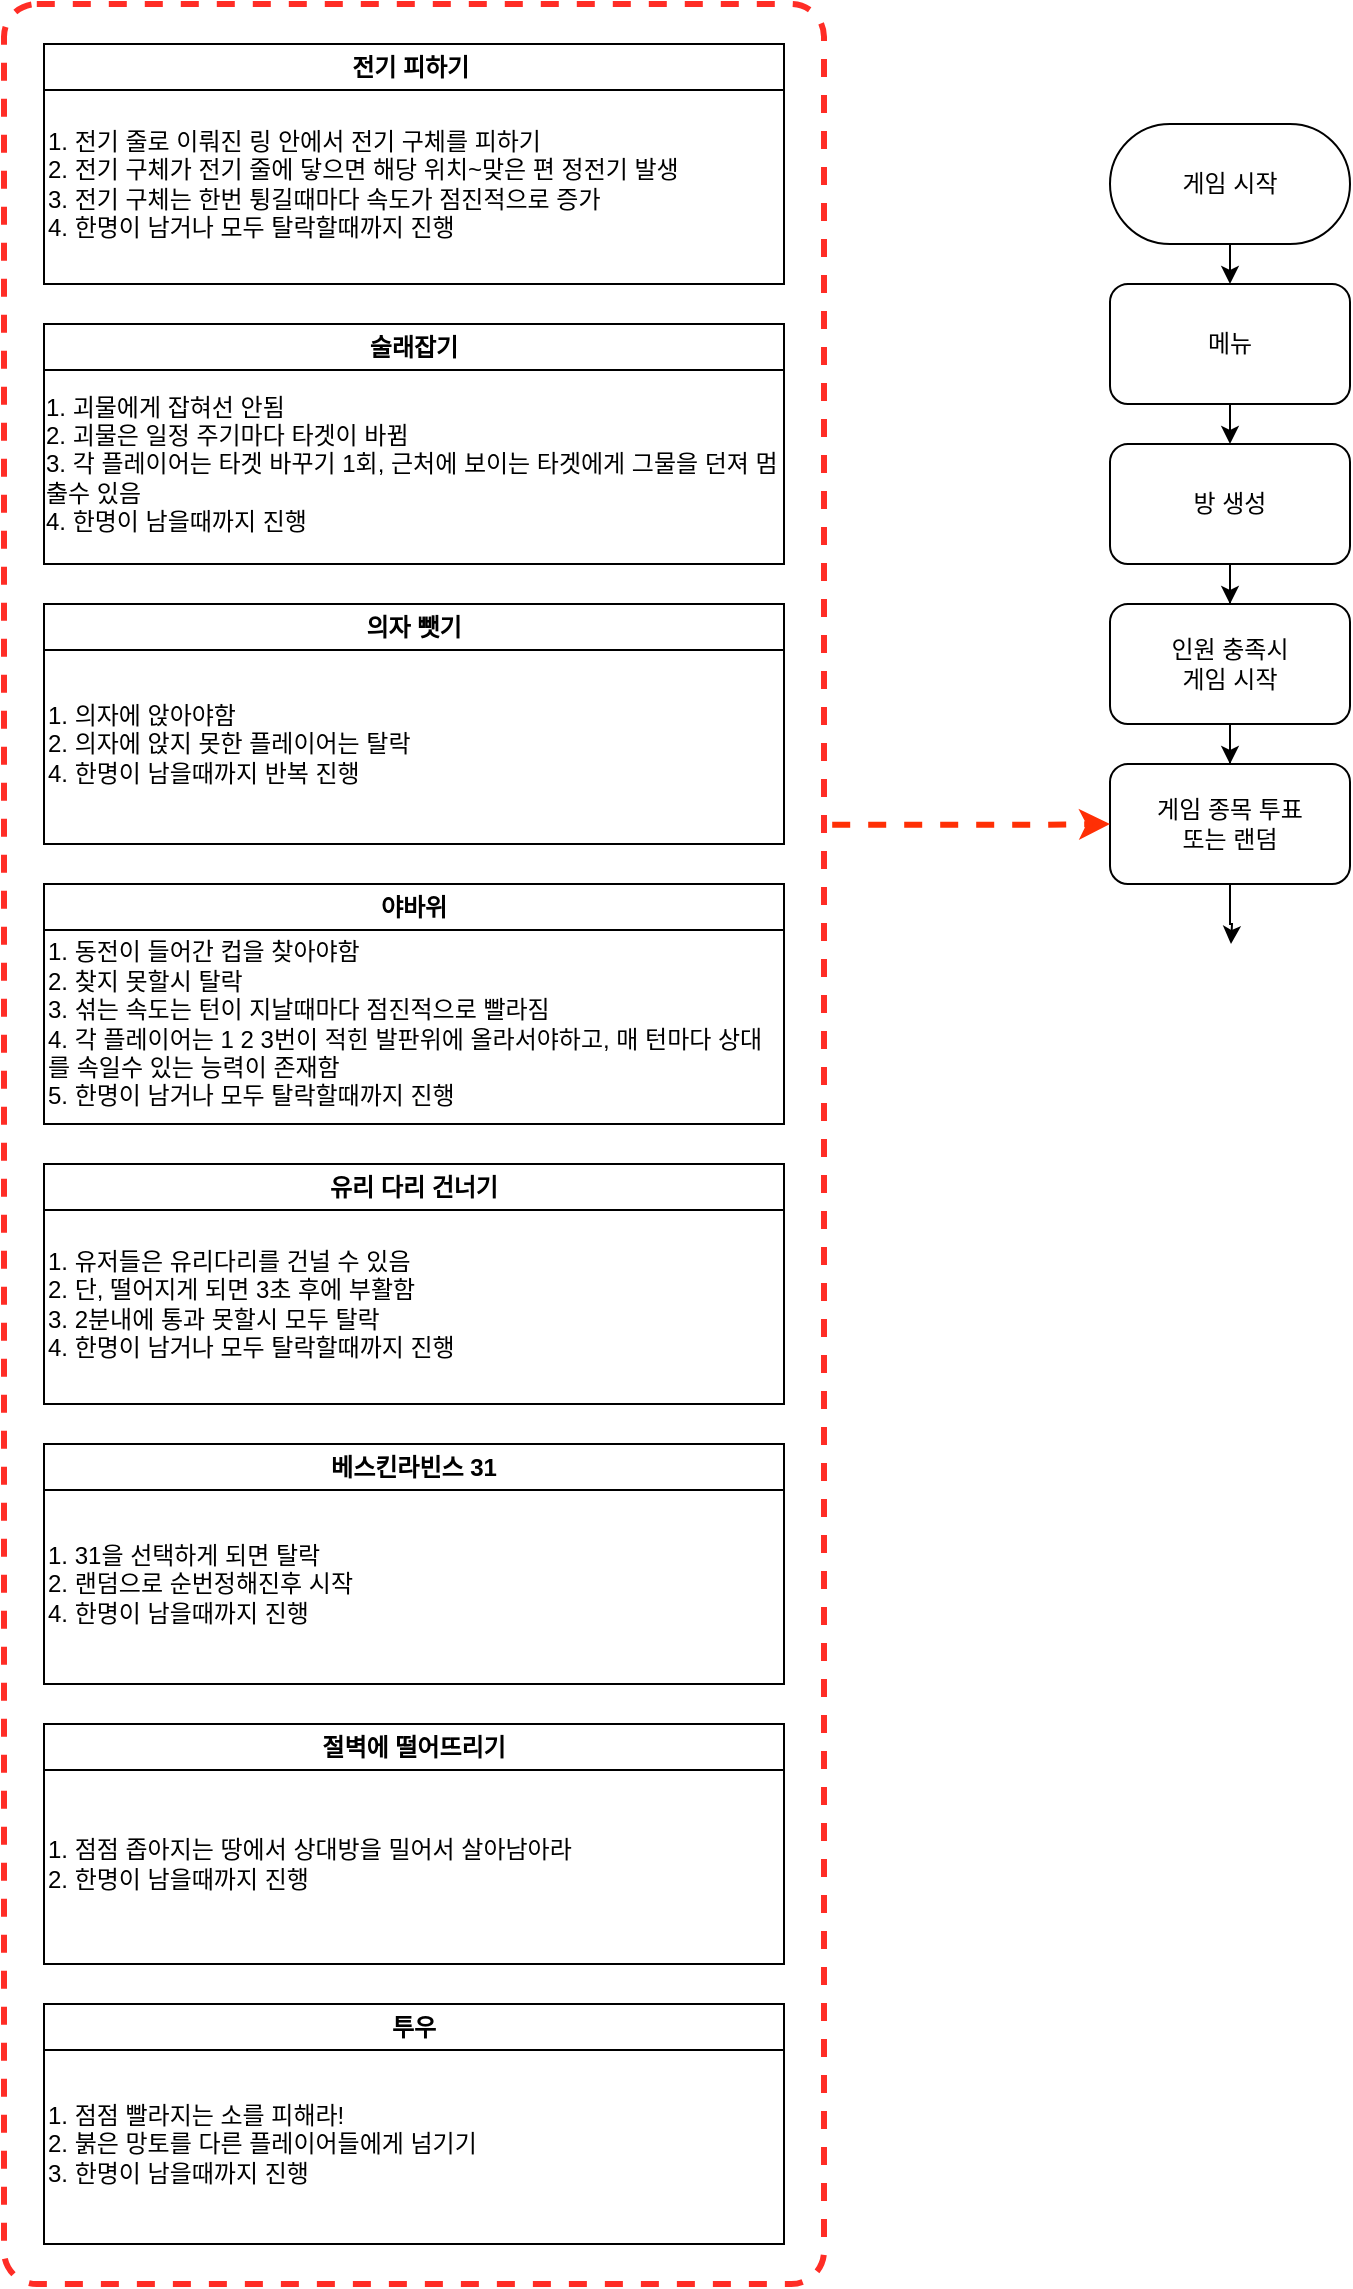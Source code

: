 <mxfile version="22.0.8" type="github">
  <diagram id="C5RBs43oDa-KdzZeNtuy" name="Page-1">
    <mxGraphModel dx="1875" dy="2269" grid="1" gridSize="10" guides="1" tooltips="1" connect="1" arrows="1" fold="1" page="1" pageScale="1" pageWidth="827" pageHeight="1169" math="0" shadow="0">
      <root>
        <mxCell id="WIyWlLk6GJQsqaUBKTNV-0" />
        <mxCell id="WIyWlLk6GJQsqaUBKTNV-1" parent="WIyWlLk6GJQsqaUBKTNV-0" />
        <mxCell id="zqmrrOwO1yDx4aTtgtYs-6" style="edgeStyle=orthogonalEdgeStyle;rounded=0;orthogonalLoop=1;jettySize=auto;html=1;exitX=0.5;exitY=1;exitDx=0;exitDy=0;entryX=0.5;entryY=0;entryDx=0;entryDy=0;" edge="1" parent="WIyWlLk6GJQsqaUBKTNV-1" source="zqmrrOwO1yDx4aTtgtYs-0" target="zqmrrOwO1yDx4aTtgtYs-3">
          <mxGeometry relative="1" as="geometry" />
        </mxCell>
        <mxCell id="zqmrrOwO1yDx4aTtgtYs-0" value="게임 시작" style="rounded=1;whiteSpace=wrap;html=1;arcSize=50;" vertex="1" parent="WIyWlLk6GJQsqaUBKTNV-1">
          <mxGeometry x="353" y="60" width="120" height="60" as="geometry" />
        </mxCell>
        <mxCell id="zqmrrOwO1yDx4aTtgtYs-7" style="edgeStyle=orthogonalEdgeStyle;rounded=0;orthogonalLoop=1;jettySize=auto;html=1;exitX=0.5;exitY=1;exitDx=0;exitDy=0;entryX=0.5;entryY=0;entryDx=0;entryDy=0;" edge="1" parent="WIyWlLk6GJQsqaUBKTNV-1" source="zqmrrOwO1yDx4aTtgtYs-3" target="zqmrrOwO1yDx4aTtgtYs-4">
          <mxGeometry relative="1" as="geometry" />
        </mxCell>
        <mxCell id="zqmrrOwO1yDx4aTtgtYs-3" value="메뉴" style="rounded=1;whiteSpace=wrap;html=1;" vertex="1" parent="WIyWlLk6GJQsqaUBKTNV-1">
          <mxGeometry x="353" y="140" width="120" height="60" as="geometry" />
        </mxCell>
        <mxCell id="zqmrrOwO1yDx4aTtgtYs-9" value="" style="edgeStyle=orthogonalEdgeStyle;rounded=0;orthogonalLoop=1;jettySize=auto;html=1;" edge="1" parent="WIyWlLk6GJQsqaUBKTNV-1" source="zqmrrOwO1yDx4aTtgtYs-4" target="zqmrrOwO1yDx4aTtgtYs-8">
          <mxGeometry relative="1" as="geometry" />
        </mxCell>
        <mxCell id="zqmrrOwO1yDx4aTtgtYs-4" value="방 생성" style="rounded=1;whiteSpace=wrap;html=1;" vertex="1" parent="WIyWlLk6GJQsqaUBKTNV-1">
          <mxGeometry x="353" y="220" width="120" height="60" as="geometry" />
        </mxCell>
        <mxCell id="zqmrrOwO1yDx4aTtgtYs-11" value="" style="edgeStyle=orthogonalEdgeStyle;rounded=0;orthogonalLoop=1;jettySize=auto;html=1;" edge="1" parent="WIyWlLk6GJQsqaUBKTNV-1" source="zqmrrOwO1yDx4aTtgtYs-8" target="zqmrrOwO1yDx4aTtgtYs-10">
          <mxGeometry relative="1" as="geometry" />
        </mxCell>
        <mxCell id="zqmrrOwO1yDx4aTtgtYs-8" value="인원 충족시 &lt;br&gt;게임 시작" style="whiteSpace=wrap;html=1;rounded=1;" vertex="1" parent="WIyWlLk6GJQsqaUBKTNV-1">
          <mxGeometry x="353" y="300" width="120" height="60" as="geometry" />
        </mxCell>
        <mxCell id="zqmrrOwO1yDx4aTtgtYs-46" value="" style="edgeStyle=orthogonalEdgeStyle;rounded=0;orthogonalLoop=1;jettySize=auto;html=1;" edge="1" parent="WIyWlLk6GJQsqaUBKTNV-1" source="zqmrrOwO1yDx4aTtgtYs-10">
          <mxGeometry relative="1" as="geometry">
            <mxPoint x="413.5" y="470" as="targetPoint" />
          </mxGeometry>
        </mxCell>
        <mxCell id="zqmrrOwO1yDx4aTtgtYs-10" value="게임 종목 투표&lt;br&gt;또는 랜덤" style="whiteSpace=wrap;html=1;rounded=1;" vertex="1" parent="WIyWlLk6GJQsqaUBKTNV-1">
          <mxGeometry x="353" y="380" width="120" height="60" as="geometry" />
        </mxCell>
        <mxCell id="zqmrrOwO1yDx4aTtgtYs-21" value="전기 피하기&amp;nbsp;" style="swimlane;whiteSpace=wrap;html=1;" vertex="1" parent="WIyWlLk6GJQsqaUBKTNV-1">
          <mxGeometry x="-180" y="20" width="370" height="120" as="geometry" />
        </mxCell>
        <mxCell id="zqmrrOwO1yDx4aTtgtYs-23" value="&lt;div style=&quot;&quot;&gt;&lt;span style=&quot;background-color: initial;&quot;&gt;1. 전기 줄로 이뤄진 링 안에서 전기 구체를 피하기&lt;/span&gt;&lt;/div&gt;&lt;div style=&quot;&quot;&gt;&lt;span style=&quot;background-color: initial;&quot;&gt;2. 전기 구체가 전기 줄에 닿으면 해당 위치~맞은 편 정전기 발생&lt;/span&gt;&lt;/div&gt;&lt;div style=&quot;&quot;&gt;&lt;span style=&quot;background-color: initial;&quot;&gt;3. 전기 구체는 한번 튕길때마다 속도가 점진적으로 증가&lt;/span&gt;&lt;/div&gt;&lt;div style=&quot;&quot;&gt;&lt;span style=&quot;background-color: initial;&quot;&gt;4.&amp;nbsp;&lt;/span&gt;&lt;span style=&quot;background-color: initial;&quot;&gt;한명이 남거나 모두 탈락할때까지 진행&lt;/span&gt;&lt;/div&gt;" style="text;html=1;strokeColor=none;fillColor=none;align=left;verticalAlign=middle;whiteSpace=wrap;rounded=0;" vertex="1" parent="zqmrrOwO1yDx4aTtgtYs-21">
          <mxGeometry y="30" width="370" height="80" as="geometry" />
        </mxCell>
        <mxCell id="zqmrrOwO1yDx4aTtgtYs-48" value="" style="rounded=1;whiteSpace=wrap;html=1;fillColor=none;dashed=1;arcSize=4;strokeWidth=3;strokeColor=#FF2D26;" vertex="1" parent="zqmrrOwO1yDx4aTtgtYs-21">
          <mxGeometry x="-20" y="-20" width="410" height="1140" as="geometry" />
        </mxCell>
        <mxCell id="zqmrrOwO1yDx4aTtgtYs-30" value="술래잡기" style="swimlane;whiteSpace=wrap;html=1;" vertex="1" parent="WIyWlLk6GJQsqaUBKTNV-1">
          <mxGeometry x="-180" y="160" width="370" height="120" as="geometry" />
        </mxCell>
        <mxCell id="zqmrrOwO1yDx4aTtgtYs-31" value="&lt;div style=&quot;text-align: left;&quot;&gt;&lt;span style=&quot;background-color: initial;&quot;&gt;1. 괴물에게 잡혀선 안됨&lt;/span&gt;&lt;/div&gt;&lt;div style=&quot;text-align: left;&quot;&gt;&lt;span style=&quot;background-color: initial;&quot;&gt;2. 괴물은 일정 주기마다 타겟이 바뀜&lt;/span&gt;&lt;/div&gt;&lt;div style=&quot;text-align: left;&quot;&gt;&lt;span style=&quot;background-color: initial;&quot;&gt;3. 각 플레이어는 타겟 바꾸기 1회, 근처에 보이는 타겟에게 그물을 던져 멈출수 있음&lt;/span&gt;&lt;/div&gt;&lt;div style=&quot;text-align: left;&quot;&gt;4. 한명이 남을때까지 진행&lt;br&gt;&lt;/div&gt;" style="text;html=1;strokeColor=none;fillColor=none;align=center;verticalAlign=middle;whiteSpace=wrap;rounded=0;" vertex="1" parent="zqmrrOwO1yDx4aTtgtYs-30">
          <mxGeometry y="30" width="370" height="80" as="geometry" />
        </mxCell>
        <mxCell id="zqmrrOwO1yDx4aTtgtYs-32" value="의자 뺏기" style="swimlane;whiteSpace=wrap;html=1;" vertex="1" parent="WIyWlLk6GJQsqaUBKTNV-1">
          <mxGeometry x="-180" y="300" width="370" height="120" as="geometry" />
        </mxCell>
        <mxCell id="zqmrrOwO1yDx4aTtgtYs-33" value="&lt;div style=&quot;&quot;&gt;&lt;span style=&quot;background-color: initial;&quot;&gt;1. 의자에 앉아야함&lt;/span&gt;&lt;/div&gt;&lt;div style=&quot;&quot;&gt;&lt;span style=&quot;background-color: initial;&quot;&gt;2. 의자에 앉지 못한 플레이어는 탈락&lt;/span&gt;&lt;/div&gt;&lt;div style=&quot;&quot;&gt;4. 한명이 남을때까지 반복 진행&lt;br&gt;&lt;/div&gt;" style="text;html=1;strokeColor=none;fillColor=none;align=left;verticalAlign=middle;whiteSpace=wrap;rounded=0;" vertex="1" parent="zqmrrOwO1yDx4aTtgtYs-32">
          <mxGeometry y="30" width="370" height="80" as="geometry" />
        </mxCell>
        <mxCell id="zqmrrOwO1yDx4aTtgtYs-34" value="야바위" style="swimlane;whiteSpace=wrap;html=1;" vertex="1" parent="WIyWlLk6GJQsqaUBKTNV-1">
          <mxGeometry x="-180" y="440" width="370" height="120" as="geometry" />
        </mxCell>
        <mxCell id="zqmrrOwO1yDx4aTtgtYs-35" value="&lt;div style=&quot;&quot;&gt;&lt;span style=&quot;background-color: initial;&quot;&gt;1. 동전이 들어간 컵을 찾아야함&lt;/span&gt;&lt;/div&gt;&lt;div style=&quot;&quot;&gt;&lt;span style=&quot;background-color: initial;&quot;&gt;2. 찾지 못할시 탈락&lt;/span&gt;&lt;/div&gt;&lt;div style=&quot;&quot;&gt;&lt;span style=&quot;background-color: initial;&quot;&gt;3. 섞는 속도는 턴이 지날때마다 점진적으로 빨라짐&lt;/span&gt;&lt;/div&gt;&lt;div style=&quot;&quot;&gt;&lt;span style=&quot;background-color: initial;&quot;&gt;4. 각 플레이어는 1 2 3번이 적힌 발판위에 올라서야하고, 매 턴마다 상대를 속일수 있는 능력이 존재함&lt;/span&gt;&lt;/div&gt;&lt;div style=&quot;&quot;&gt;5. 한명이 남거나 모두 탈락할때까지 진행&lt;br&gt;&lt;/div&gt;" style="text;html=1;strokeColor=none;fillColor=none;align=left;verticalAlign=middle;whiteSpace=wrap;rounded=0;" vertex="1" parent="zqmrrOwO1yDx4aTtgtYs-34">
          <mxGeometry y="30" width="370" height="80" as="geometry" />
        </mxCell>
        <mxCell id="zqmrrOwO1yDx4aTtgtYs-36" value="유리 다리 건너기" style="swimlane;whiteSpace=wrap;html=1;" vertex="1" parent="WIyWlLk6GJQsqaUBKTNV-1">
          <mxGeometry x="-180" y="580" width="370" height="120" as="geometry" />
        </mxCell>
        <mxCell id="zqmrrOwO1yDx4aTtgtYs-37" value="&lt;div style=&quot;&quot;&gt;&lt;span style=&quot;background-color: initial;&quot;&gt;1. 유저들은 유리다리를 건널 수 있음&lt;/span&gt;&lt;/div&gt;&lt;div style=&quot;&quot;&gt;&lt;span style=&quot;background-color: initial;&quot;&gt;2. 단, 떨어지게 되면 3초 후에 부활함&lt;/span&gt;&lt;/div&gt;&lt;div style=&quot;&quot;&gt;&lt;span style=&quot;background-color: initial;&quot;&gt;3. 2분내에 통과 못할시 모두 탈락&lt;/span&gt;&lt;/div&gt;&lt;div style=&quot;&quot;&gt;&lt;span style=&quot;background-color: initial;&quot;&gt;4. 한명이 남거나 모두 탈락할때까지 진행&lt;/span&gt;&lt;/div&gt;" style="text;html=1;strokeColor=none;fillColor=none;align=left;verticalAlign=middle;whiteSpace=wrap;rounded=0;" vertex="1" parent="zqmrrOwO1yDx4aTtgtYs-36">
          <mxGeometry y="30" width="370" height="80" as="geometry" />
        </mxCell>
        <mxCell id="zqmrrOwO1yDx4aTtgtYs-38" value="베스킨라빈스 31" style="swimlane;whiteSpace=wrap;html=1;" vertex="1" parent="WIyWlLk6GJQsqaUBKTNV-1">
          <mxGeometry x="-180" y="720" width="370" height="120" as="geometry" />
        </mxCell>
        <mxCell id="zqmrrOwO1yDx4aTtgtYs-39" value="&lt;div style=&quot;&quot;&gt;&lt;span style=&quot;background-color: initial;&quot;&gt;1. 31을 선택하게 되면 탈락&lt;/span&gt;&lt;/div&gt;&lt;div style=&quot;&quot;&gt;&lt;span style=&quot;background-color: initial;&quot;&gt;2. 랜덤으로 순번정해진후 시작&lt;/span&gt;&lt;/div&gt;&lt;div style=&quot;&quot;&gt;&lt;span style=&quot;background-color: initial;&quot;&gt;4. 한명이 남을때까지 진행&lt;/span&gt;&lt;/div&gt;" style="text;html=1;strokeColor=none;fillColor=none;align=left;verticalAlign=middle;whiteSpace=wrap;rounded=0;" vertex="1" parent="zqmrrOwO1yDx4aTtgtYs-38">
          <mxGeometry y="30" width="370" height="80" as="geometry" />
        </mxCell>
        <mxCell id="zqmrrOwO1yDx4aTtgtYs-40" value="절벽에 떨어뜨리기" style="swimlane;whiteSpace=wrap;html=1;" vertex="1" parent="WIyWlLk6GJQsqaUBKTNV-1">
          <mxGeometry x="-180" y="860" width="370" height="120" as="geometry" />
        </mxCell>
        <mxCell id="zqmrrOwO1yDx4aTtgtYs-41" value="&lt;div style=&quot;&quot;&gt;&lt;span style=&quot;background-color: initial;&quot;&gt;1. 점점 좁아지는 땅에서 상대방을 밀어서 살아남아라&lt;/span&gt;&lt;/div&gt;&lt;div style=&quot;&quot;&gt;&lt;span style=&quot;background-color: initial;&quot;&gt;2. 한명이 남을때까지 진행&lt;/span&gt;&lt;/div&gt;" style="text;html=1;strokeColor=none;fillColor=none;align=left;verticalAlign=middle;whiteSpace=wrap;rounded=0;" vertex="1" parent="zqmrrOwO1yDx4aTtgtYs-40">
          <mxGeometry y="30" width="370" height="80" as="geometry" />
        </mxCell>
        <mxCell id="zqmrrOwO1yDx4aTtgtYs-42" value="투우" style="swimlane;whiteSpace=wrap;html=1;" vertex="1" parent="WIyWlLk6GJQsqaUBKTNV-1">
          <mxGeometry x="-180" y="1000" width="370" height="120" as="geometry" />
        </mxCell>
        <mxCell id="zqmrrOwO1yDx4aTtgtYs-43" value="&lt;div style=&quot;&quot;&gt;&lt;span style=&quot;background-color: initial;&quot;&gt;1. 점점 빨라지는 소를 피해라!&lt;/span&gt;&lt;/div&gt;&lt;div style=&quot;&quot;&gt;&lt;span style=&quot;background-color: initial;&quot;&gt;2. 붉은 망토를 다른 플레이어들에게 넘기기&lt;/span&gt;&lt;/div&gt;&lt;div style=&quot;&quot;&gt;&lt;span style=&quot;background-color: initial;&quot;&gt;3. 한명이 남을때까지 진행&lt;/span&gt;&lt;/div&gt;" style="text;html=1;strokeColor=none;fillColor=none;align=left;verticalAlign=middle;whiteSpace=wrap;rounded=0;" vertex="1" parent="zqmrrOwO1yDx4aTtgtYs-42">
          <mxGeometry y="30" width="370" height="80" as="geometry" />
        </mxCell>
        <mxCell id="zqmrrOwO1yDx4aTtgtYs-49" style="edgeStyle=orthogonalEdgeStyle;rounded=0;orthogonalLoop=1;jettySize=auto;html=1;entryX=0;entryY=0.5;entryDx=0;entryDy=0;exitX=1.01;exitY=0.36;exitDx=0;exitDy=0;exitPerimeter=0;strokeWidth=3;strokeColor=#FF2F05;dashed=1;" edge="1" parent="WIyWlLk6GJQsqaUBKTNV-1" source="zqmrrOwO1yDx4aTtgtYs-48" target="zqmrrOwO1yDx4aTtgtYs-10">
          <mxGeometry relative="1" as="geometry">
            <Array as="points">
              <mxPoint x="320" y="410" />
              <mxPoint x="320" y="410" />
            </Array>
          </mxGeometry>
        </mxCell>
      </root>
    </mxGraphModel>
  </diagram>
</mxfile>
